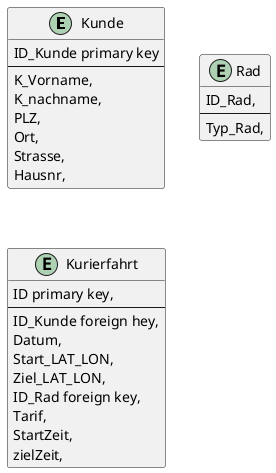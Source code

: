 @startuml
@startuml
entity Kunde{
ID_Kunde primary key
--
K_Vorname,
K_nachname,
PLZ,
Ort,
Strasse,
Hausnr,
}

entity Rad{
ID_Rad,
--
Typ_Rad,
}

entity Kurierfahrt {
ID primary key,
--
ID_Kunde foreign hey,
Datum,
Start_LAT_LON,
Ziel_LAT_LON,
ID_Rad foreign key,
Tarif,
StartZeit,
zielZeit,
}


@enduml

@enduml
